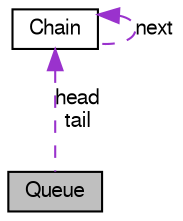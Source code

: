 digraph G
{
  bgcolor="transparent";
  edge [fontname="FreeSans",fontsize="10",labelfontname="FreeSans",labelfontsize="10"];
  node [fontname="FreeSans",fontsize="10",shape=record];
  Node1 [label="Queue",height=0.2,width=0.4,color="black", fillcolor="grey75", style="filled" fontcolor="black"];
  Node2 -> Node1 [dir=back,color="darkorchid3",fontsize="10",style="dashed",label="head\ntail",fontname="FreeSans"];
  Node2 [label="Chain",height=0.2,width=0.4,color="black",URL="$classChain.html",tooltip="Single linked list element."];
  Node2 -> Node2 [dir=back,color="darkorchid3",fontsize="10",style="dashed",label="next",fontname="FreeSans"];
}
